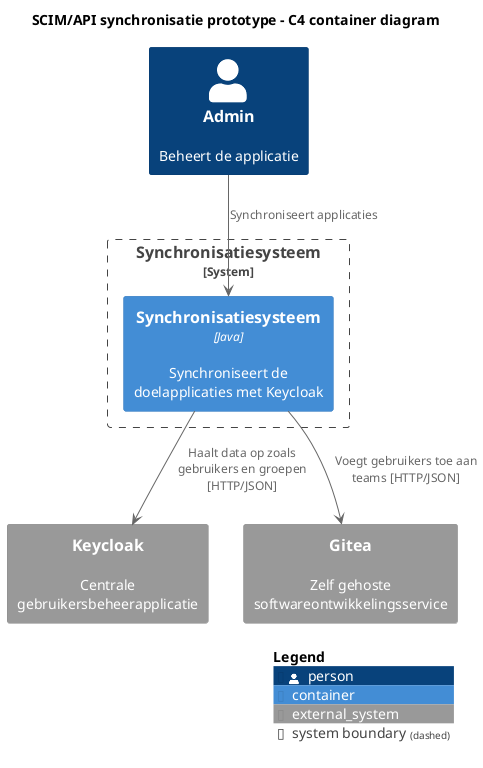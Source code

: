 @startuml SCIM/API synchronisatie prototype - C4 container diagram
!include <C4/C4_Container>

title SCIM/API synchronisatie prototype - C4 container diagram

Person(admin, "Admin", "Beheert de applicatie")

System_Boundary(sync_system, "Synchronisatiesysteem") {
    Container(sync_system_container, "Synchronisatiesysteem", "Java", "Synchroniseert de doelapplicaties met Keycloak")
}

System_Ext(keycloak, "Keycloak", "Centrale gebruikersbeheerapplicatie")
System_Ext(gitea, "Gitea", "Zelf gehoste softwareontwikkelingsservice")

admin --> sync_system_container : "Synchroniseert applicaties"

sync_system_container --> keycloak : "Haalt data op zoals gebruikers en groepen [HTTP/JSON]"
sync_system_container --> gitea : "Voegt gebruikers toe aan teams [HTTP/JSON]"

SHOW_LEGEND(true)
@enduml
